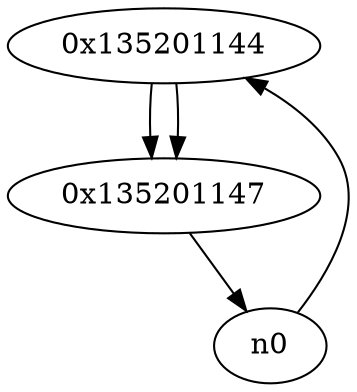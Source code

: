 digraph G{
/* nodes */
  n1 [label="0x135201144"]
  n2 [label="0x135201147"]
/* edges */
n1 -> n2;
n0 -> n1;
n2 -> n0;
n1 -> n2;
}
